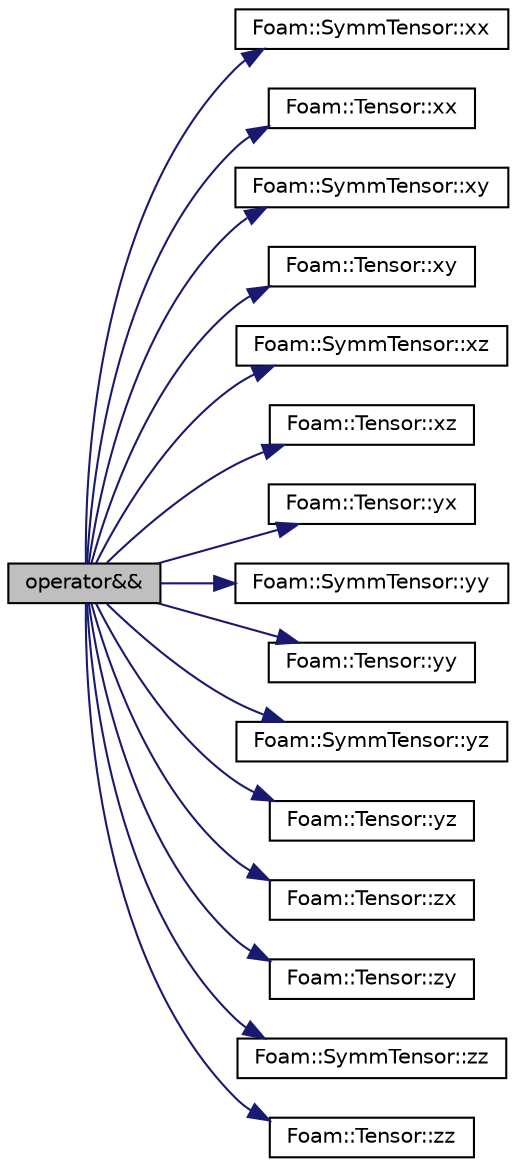 digraph "operator&amp;&amp;"
{
  bgcolor="transparent";
  edge [fontname="Helvetica",fontsize="10",labelfontname="Helvetica",labelfontsize="10"];
  node [fontname="Helvetica",fontsize="10",shape=record];
  rankdir="LR";
  Node1 [label="operator&&",height=0.2,width=0.4,color="black", fillcolor="grey75", style="filled", fontcolor="black"];
  Node1 -> Node2 [color="midnightblue",fontsize="10",style="solid",fontname="Helvetica"];
  Node2 [label="Foam::SymmTensor::xx",height=0.2,width=0.4,color="black",URL="$a02607.html#adefeff2f0e457c0e62a5e9d1292e3569"];
  Node1 -> Node3 [color="midnightblue",fontsize="10",style="solid",fontname="Helvetica"];
  Node3 [label="Foam::Tensor::xx",height=0.2,width=0.4,color="black",URL="$a02635.html#adefeff2f0e457c0e62a5e9d1292e3569"];
  Node1 -> Node4 [color="midnightblue",fontsize="10",style="solid",fontname="Helvetica"];
  Node4 [label="Foam::SymmTensor::xy",height=0.2,width=0.4,color="black",URL="$a02607.html#a9eba447e6738c78e6b0694c15b09236e"];
  Node1 -> Node5 [color="midnightblue",fontsize="10",style="solid",fontname="Helvetica"];
  Node5 [label="Foam::Tensor::xy",height=0.2,width=0.4,color="black",URL="$a02635.html#a9eba447e6738c78e6b0694c15b09236e"];
  Node1 -> Node6 [color="midnightblue",fontsize="10",style="solid",fontname="Helvetica"];
  Node6 [label="Foam::SymmTensor::xz",height=0.2,width=0.4,color="black",URL="$a02607.html#a217bb40fe6bbc4fd0d1f61fb1585d47e"];
  Node1 -> Node7 [color="midnightblue",fontsize="10",style="solid",fontname="Helvetica"];
  Node7 [label="Foam::Tensor::xz",height=0.2,width=0.4,color="black",URL="$a02635.html#a217bb40fe6bbc4fd0d1f61fb1585d47e"];
  Node1 -> Node8 [color="midnightblue",fontsize="10",style="solid",fontname="Helvetica"];
  Node8 [label="Foam::Tensor::yx",height=0.2,width=0.4,color="black",URL="$a02635.html#a6db6b3dd02257844bb6fc0b9bf95ff5c"];
  Node1 -> Node9 [color="midnightblue",fontsize="10",style="solid",fontname="Helvetica"];
  Node9 [label="Foam::SymmTensor::yy",height=0.2,width=0.4,color="black",URL="$a02607.html#a1fabd792063b2f2c0c53693512a5baeb"];
  Node1 -> Node10 [color="midnightblue",fontsize="10",style="solid",fontname="Helvetica"];
  Node10 [label="Foam::Tensor::yy",height=0.2,width=0.4,color="black",URL="$a02635.html#a1fabd792063b2f2c0c53693512a5baeb"];
  Node1 -> Node11 [color="midnightblue",fontsize="10",style="solid",fontname="Helvetica"];
  Node11 [label="Foam::SymmTensor::yz",height=0.2,width=0.4,color="black",URL="$a02607.html#aded7c943a25c96a9b28f63116b1060c8"];
  Node1 -> Node12 [color="midnightblue",fontsize="10",style="solid",fontname="Helvetica"];
  Node12 [label="Foam::Tensor::yz",height=0.2,width=0.4,color="black",URL="$a02635.html#aded7c943a25c96a9b28f63116b1060c8"];
  Node1 -> Node13 [color="midnightblue",fontsize="10",style="solid",fontname="Helvetica"];
  Node13 [label="Foam::Tensor::zx",height=0.2,width=0.4,color="black",URL="$a02635.html#a7222a378de92a8c4aef02b0c26d33dcd"];
  Node1 -> Node14 [color="midnightblue",fontsize="10",style="solid",fontname="Helvetica"];
  Node14 [label="Foam::Tensor::zy",height=0.2,width=0.4,color="black",URL="$a02635.html#ab6046e7336c8423b79112ae4b13e66ca"];
  Node1 -> Node15 [color="midnightblue",fontsize="10",style="solid",fontname="Helvetica"];
  Node15 [label="Foam::SymmTensor::zz",height=0.2,width=0.4,color="black",URL="$a02607.html#ad557e07a1361f2a9875b25deead0beb8"];
  Node1 -> Node16 [color="midnightblue",fontsize="10",style="solid",fontname="Helvetica"];
  Node16 [label="Foam::Tensor::zz",height=0.2,width=0.4,color="black",URL="$a02635.html#ad557e07a1361f2a9875b25deead0beb8"];
}
